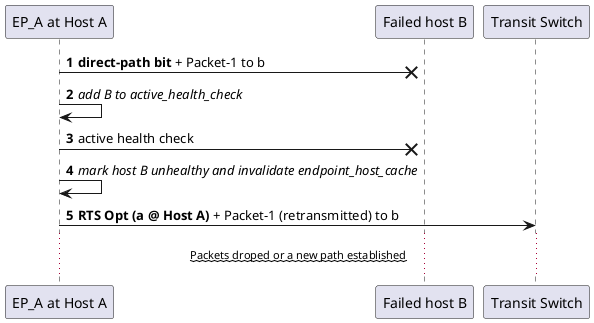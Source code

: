 @startuml
autonumber
participant "EP_A at Host A" as a
participant "Failed host B" as b
participant "Transit Switch" as S
a ->x b: **direct-path bit** + Packet-1 to b
a -> a: //add B to active_health_check//
a ->x b: active health check
a -> a: //mark host B unhealthy and invalidate endpoint_host_cache//
a -> S: **RTS Opt (a @ Host A)** + Packet-1 (retransmitted) to b
... ~~Packets droped or a new path established~~ ...
@enduml